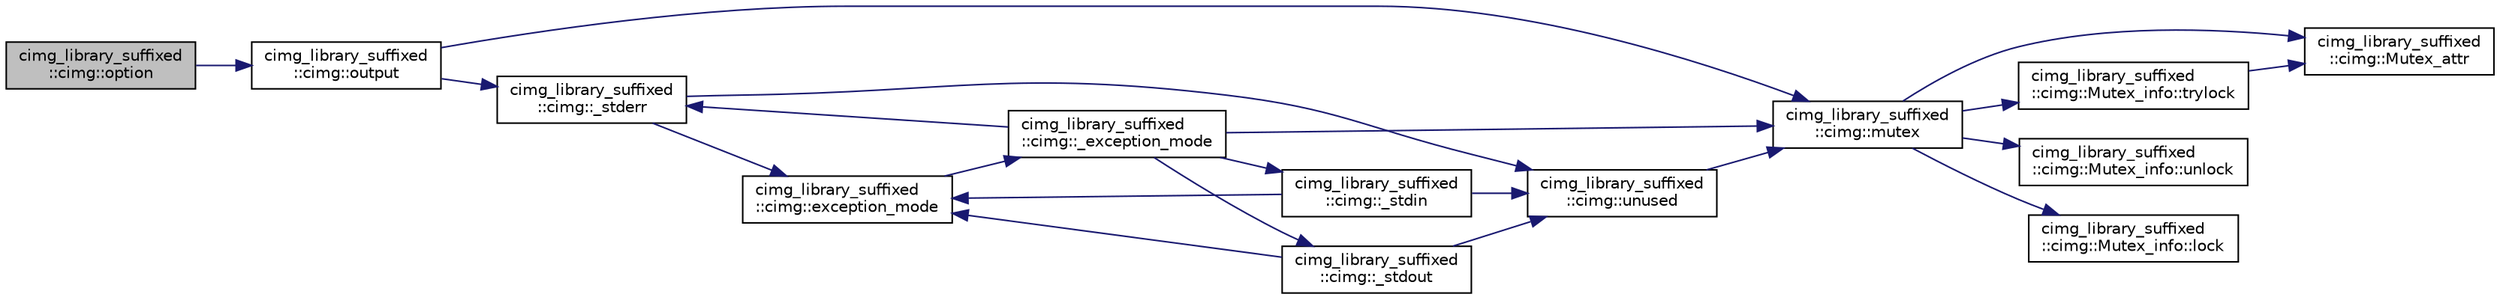 digraph "cimg_library_suffixed::cimg::option"
{
  edge [fontname="Helvetica",fontsize="10",labelfontname="Helvetica",labelfontsize="10"];
  node [fontname="Helvetica",fontsize="10",shape=record];
  rankdir="LR";
  Node3149 [label="cimg_library_suffixed\l::cimg::option",height=0.2,width=0.4,color="black", fillcolor="grey75", style="filled", fontcolor="black"];
  Node3149 -> Node3150 [color="midnightblue",fontsize="10",style="solid",fontname="Helvetica"];
  Node3150 [label="cimg_library_suffixed\l::cimg::output",height=0.2,width=0.4,color="black", fillcolor="white", style="filled",URL="$namespacecimg__library__suffixed_1_1cimg.html#ada686776cc71803df391eea79cd1b3e5",tooltip="Get/set default output stream for the  library messages. "];
  Node3150 -> Node3151 [color="midnightblue",fontsize="10",style="solid",fontname="Helvetica"];
  Node3151 [label="cimg_library_suffixed\l::cimg::mutex",height=0.2,width=0.4,color="black", fillcolor="white", style="filled",URL="$namespacecimg__library__suffixed_1_1cimg.html#a9e739e4b4ac058abfba069466617b914"];
  Node3151 -> Node3152 [color="midnightblue",fontsize="10",style="solid",fontname="Helvetica"];
  Node3152 [label="cimg_library_suffixed\l::cimg::Mutex_attr",height=0.2,width=0.4,color="black", fillcolor="white", style="filled",URL="$namespacecimg__library__suffixed_1_1cimg.html#aa0e1bc96ae6e235dc5b67b8b0a466166"];
  Node3151 -> Node3153 [color="midnightblue",fontsize="10",style="solid",fontname="Helvetica"];
  Node3153 [label="cimg_library_suffixed\l::cimg::Mutex_info::unlock",height=0.2,width=0.4,color="black", fillcolor="white", style="filled",URL="$structcimg__library__suffixed_1_1cimg_1_1_mutex__info.html#afac3fa5f107ad4795fb867050f616555"];
  Node3151 -> Node3154 [color="midnightblue",fontsize="10",style="solid",fontname="Helvetica"];
  Node3154 [label="cimg_library_suffixed\l::cimg::Mutex_info::lock",height=0.2,width=0.4,color="black", fillcolor="white", style="filled",URL="$structcimg__library__suffixed_1_1cimg_1_1_mutex__info.html#a6cc8e26847a1aa649febed03d70182e7"];
  Node3151 -> Node3155 [color="midnightblue",fontsize="10",style="solid",fontname="Helvetica"];
  Node3155 [label="cimg_library_suffixed\l::cimg::Mutex_info::trylock",height=0.2,width=0.4,color="black", fillcolor="white", style="filled",URL="$structcimg__library__suffixed_1_1cimg_1_1_mutex__info.html#a9bf4ed1e1dfe6f28fa6250cd04f3c900"];
  Node3155 -> Node3152 [color="midnightblue",fontsize="10",style="solid",fontname="Helvetica"];
  Node3150 -> Node3156 [color="midnightblue",fontsize="10",style="solid",fontname="Helvetica"];
  Node3156 [label="cimg_library_suffixed\l::cimg::_stderr",height=0.2,width=0.4,color="black", fillcolor="white", style="filled",URL="$namespacecimg__library__suffixed_1_1cimg.html#aab8db7528c32a8fd3a3dc471e662782e"];
  Node3156 -> Node3157 [color="midnightblue",fontsize="10",style="solid",fontname="Helvetica"];
  Node3157 [label="cimg_library_suffixed\l::cimg::unused",height=0.2,width=0.4,color="black", fillcolor="white", style="filled",URL="$namespacecimg__library__suffixed_1_1cimg.html#a79aef0cbcf66ceb71c2b74cb66b4deb2",tooltip="Avoid warning messages due to unused parameters. Do nothing actually. "];
  Node3157 -> Node3151 [color="midnightblue",fontsize="10",style="solid",fontname="Helvetica"];
  Node3156 -> Node3158 [color="midnightblue",fontsize="10",style="solid",fontname="Helvetica"];
  Node3158 [label="cimg_library_suffixed\l::cimg::exception_mode",height=0.2,width=0.4,color="black", fillcolor="white", style="filled",URL="$namespacecimg__library__suffixed_1_1cimg.html#aeafab144366eddd11360f32f468fa4af",tooltip="Set current  exception mode. "];
  Node3158 -> Node3159 [color="midnightblue",fontsize="10",style="solid",fontname="Helvetica"];
  Node3159 [label="cimg_library_suffixed\l::cimg::_exception_mode",height=0.2,width=0.4,color="black", fillcolor="white", style="filled",URL="$namespacecimg__library__suffixed_1_1cimg.html#a6c578f866de2be9be7e385d693c758c8"];
  Node3159 -> Node3151 [color="midnightblue",fontsize="10",style="solid",fontname="Helvetica"];
  Node3159 -> Node3160 [color="midnightblue",fontsize="10",style="solid",fontname="Helvetica"];
  Node3160 [label="cimg_library_suffixed\l::cimg::_stdin",height=0.2,width=0.4,color="black", fillcolor="white", style="filled",URL="$namespacecimg__library__suffixed_1_1cimg.html#a01a3b743897290604513ea6d847c9886"];
  Node3160 -> Node3157 [color="midnightblue",fontsize="10",style="solid",fontname="Helvetica"];
  Node3160 -> Node3158 [color="midnightblue",fontsize="10",style="solid",fontname="Helvetica"];
  Node3159 -> Node3161 [color="midnightblue",fontsize="10",style="solid",fontname="Helvetica"];
  Node3161 [label="cimg_library_suffixed\l::cimg::_stdout",height=0.2,width=0.4,color="black", fillcolor="white", style="filled",URL="$namespacecimg__library__suffixed_1_1cimg.html#a493220746e5df3466568bd7862825008"];
  Node3161 -> Node3157 [color="midnightblue",fontsize="10",style="solid",fontname="Helvetica"];
  Node3161 -> Node3158 [color="midnightblue",fontsize="10",style="solid",fontname="Helvetica"];
  Node3159 -> Node3156 [color="midnightblue",fontsize="10",style="solid",fontname="Helvetica"];
}
